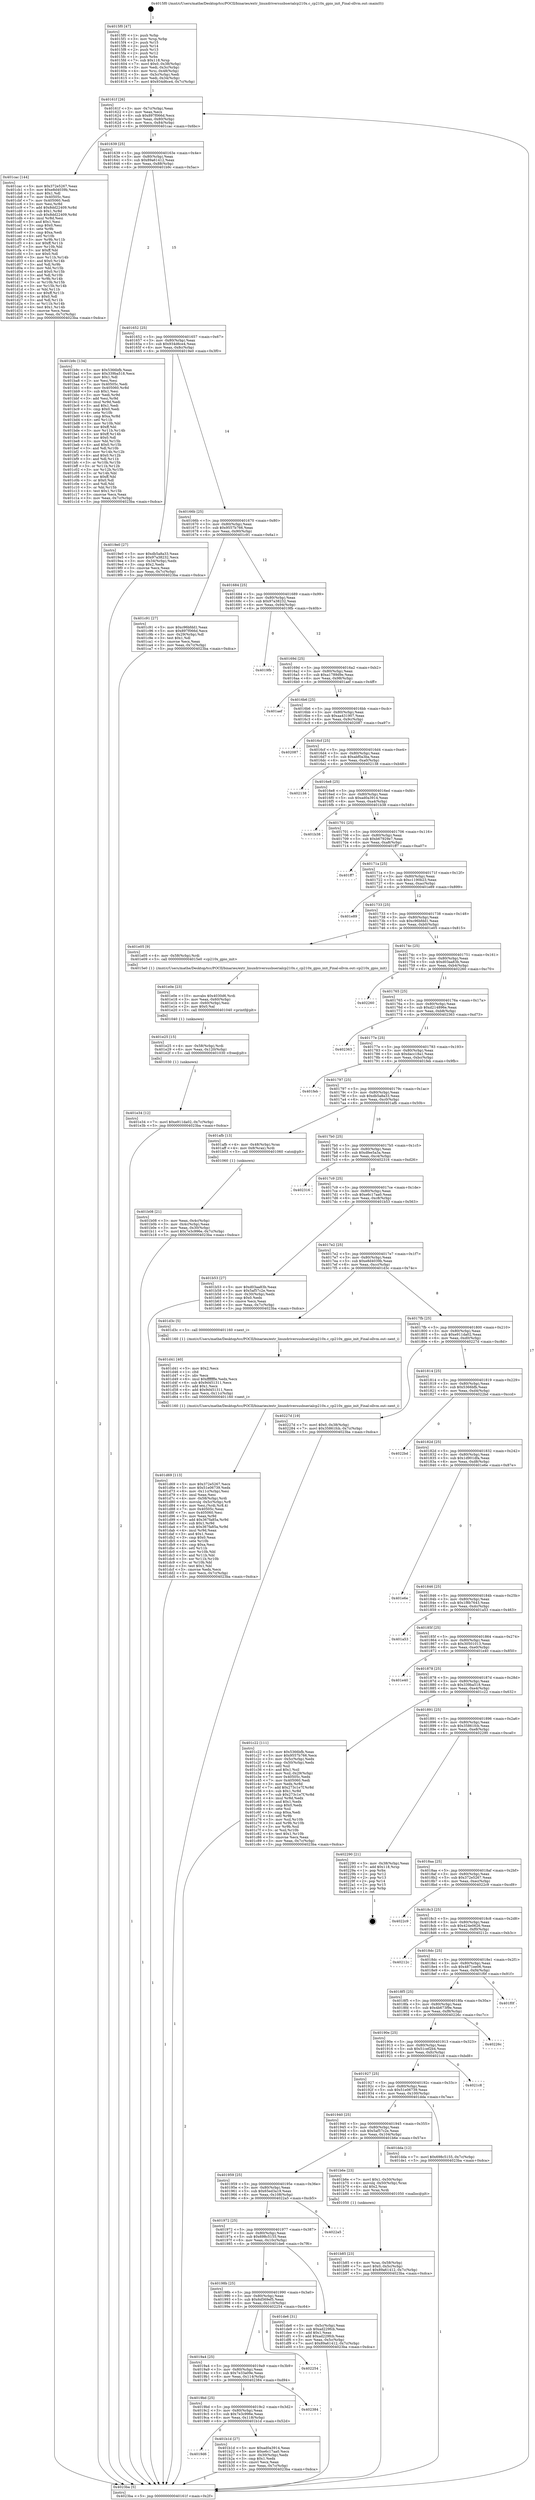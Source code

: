 digraph "0x4015f0" {
  label = "0x4015f0 (/mnt/c/Users/mathe/Desktop/tcc/POCII/binaries/extr_linuxdriversusbserialcp210x.c_cp210x_gpio_init_Final-ollvm.out::main(0))"
  labelloc = "t"
  node[shape=record]

  Entry [label="",width=0.3,height=0.3,shape=circle,fillcolor=black,style=filled]
  "0x40161f" [label="{
     0x40161f [26]\l
     | [instrs]\l
     &nbsp;&nbsp;0x40161f \<+3\>: mov -0x7c(%rbp),%eax\l
     &nbsp;&nbsp;0x401622 \<+2\>: mov %eax,%ecx\l
     &nbsp;&nbsp;0x401624 \<+6\>: sub $0x897f066d,%ecx\l
     &nbsp;&nbsp;0x40162a \<+3\>: mov %eax,-0x80(%rbp)\l
     &nbsp;&nbsp;0x40162d \<+6\>: mov %ecx,-0x84(%rbp)\l
     &nbsp;&nbsp;0x401633 \<+6\>: je 0000000000401cac \<main+0x6bc\>\l
  }"]
  "0x401cac" [label="{
     0x401cac [144]\l
     | [instrs]\l
     &nbsp;&nbsp;0x401cac \<+5\>: mov $0x372e5267,%eax\l
     &nbsp;&nbsp;0x401cb1 \<+5\>: mov $0xe8d4039b,%ecx\l
     &nbsp;&nbsp;0x401cb6 \<+2\>: mov $0x1,%dl\l
     &nbsp;&nbsp;0x401cb8 \<+7\>: mov 0x40505c,%esi\l
     &nbsp;&nbsp;0x401cbf \<+7\>: mov 0x405060,%edi\l
     &nbsp;&nbsp;0x401cc6 \<+3\>: mov %esi,%r8d\l
     &nbsp;&nbsp;0x401cc9 \<+7\>: add $0x8dd22409,%r8d\l
     &nbsp;&nbsp;0x401cd0 \<+4\>: sub $0x1,%r8d\l
     &nbsp;&nbsp;0x401cd4 \<+7\>: sub $0x8dd22409,%r8d\l
     &nbsp;&nbsp;0x401cdb \<+4\>: imul %r8d,%esi\l
     &nbsp;&nbsp;0x401cdf \<+3\>: and $0x1,%esi\l
     &nbsp;&nbsp;0x401ce2 \<+3\>: cmp $0x0,%esi\l
     &nbsp;&nbsp;0x401ce5 \<+4\>: sete %r9b\l
     &nbsp;&nbsp;0x401ce9 \<+3\>: cmp $0xa,%edi\l
     &nbsp;&nbsp;0x401cec \<+4\>: setl %r10b\l
     &nbsp;&nbsp;0x401cf0 \<+3\>: mov %r9b,%r11b\l
     &nbsp;&nbsp;0x401cf3 \<+4\>: xor $0xff,%r11b\l
     &nbsp;&nbsp;0x401cf7 \<+3\>: mov %r10b,%bl\l
     &nbsp;&nbsp;0x401cfa \<+3\>: xor $0xff,%bl\l
     &nbsp;&nbsp;0x401cfd \<+3\>: xor $0x0,%dl\l
     &nbsp;&nbsp;0x401d00 \<+3\>: mov %r11b,%r14b\l
     &nbsp;&nbsp;0x401d03 \<+4\>: and $0x0,%r14b\l
     &nbsp;&nbsp;0x401d07 \<+3\>: and %dl,%r9b\l
     &nbsp;&nbsp;0x401d0a \<+3\>: mov %bl,%r15b\l
     &nbsp;&nbsp;0x401d0d \<+4\>: and $0x0,%r15b\l
     &nbsp;&nbsp;0x401d11 \<+3\>: and %dl,%r10b\l
     &nbsp;&nbsp;0x401d14 \<+3\>: or %r9b,%r14b\l
     &nbsp;&nbsp;0x401d17 \<+3\>: or %r10b,%r15b\l
     &nbsp;&nbsp;0x401d1a \<+3\>: xor %r15b,%r14b\l
     &nbsp;&nbsp;0x401d1d \<+3\>: or %bl,%r11b\l
     &nbsp;&nbsp;0x401d20 \<+4\>: xor $0xff,%r11b\l
     &nbsp;&nbsp;0x401d24 \<+3\>: or $0x0,%dl\l
     &nbsp;&nbsp;0x401d27 \<+3\>: and %dl,%r11b\l
     &nbsp;&nbsp;0x401d2a \<+3\>: or %r11b,%r14b\l
     &nbsp;&nbsp;0x401d2d \<+4\>: test $0x1,%r14b\l
     &nbsp;&nbsp;0x401d31 \<+3\>: cmovne %ecx,%eax\l
     &nbsp;&nbsp;0x401d34 \<+3\>: mov %eax,-0x7c(%rbp)\l
     &nbsp;&nbsp;0x401d37 \<+5\>: jmp 00000000004023ba \<main+0xdca\>\l
  }"]
  "0x401639" [label="{
     0x401639 [25]\l
     | [instrs]\l
     &nbsp;&nbsp;0x401639 \<+5\>: jmp 000000000040163e \<main+0x4e\>\l
     &nbsp;&nbsp;0x40163e \<+3\>: mov -0x80(%rbp),%eax\l
     &nbsp;&nbsp;0x401641 \<+5\>: sub $0x89a61412,%eax\l
     &nbsp;&nbsp;0x401646 \<+6\>: mov %eax,-0x88(%rbp)\l
     &nbsp;&nbsp;0x40164c \<+6\>: je 0000000000401b9c \<main+0x5ac\>\l
  }"]
  Exit [label="",width=0.3,height=0.3,shape=circle,fillcolor=black,style=filled,peripheries=2]
  "0x401b9c" [label="{
     0x401b9c [134]\l
     | [instrs]\l
     &nbsp;&nbsp;0x401b9c \<+5\>: mov $0x5366bfb,%eax\l
     &nbsp;&nbsp;0x401ba1 \<+5\>: mov $0x339ba518,%ecx\l
     &nbsp;&nbsp;0x401ba6 \<+2\>: mov $0x1,%dl\l
     &nbsp;&nbsp;0x401ba8 \<+2\>: xor %esi,%esi\l
     &nbsp;&nbsp;0x401baa \<+7\>: mov 0x40505c,%edi\l
     &nbsp;&nbsp;0x401bb1 \<+8\>: mov 0x405060,%r8d\l
     &nbsp;&nbsp;0x401bb9 \<+3\>: sub $0x1,%esi\l
     &nbsp;&nbsp;0x401bbc \<+3\>: mov %edi,%r9d\l
     &nbsp;&nbsp;0x401bbf \<+3\>: add %esi,%r9d\l
     &nbsp;&nbsp;0x401bc2 \<+4\>: imul %r9d,%edi\l
     &nbsp;&nbsp;0x401bc6 \<+3\>: and $0x1,%edi\l
     &nbsp;&nbsp;0x401bc9 \<+3\>: cmp $0x0,%edi\l
     &nbsp;&nbsp;0x401bcc \<+4\>: sete %r10b\l
     &nbsp;&nbsp;0x401bd0 \<+4\>: cmp $0xa,%r8d\l
     &nbsp;&nbsp;0x401bd4 \<+4\>: setl %r11b\l
     &nbsp;&nbsp;0x401bd8 \<+3\>: mov %r10b,%bl\l
     &nbsp;&nbsp;0x401bdb \<+3\>: xor $0xff,%bl\l
     &nbsp;&nbsp;0x401bde \<+3\>: mov %r11b,%r14b\l
     &nbsp;&nbsp;0x401be1 \<+4\>: xor $0xff,%r14b\l
     &nbsp;&nbsp;0x401be5 \<+3\>: xor $0x0,%dl\l
     &nbsp;&nbsp;0x401be8 \<+3\>: mov %bl,%r15b\l
     &nbsp;&nbsp;0x401beb \<+4\>: and $0x0,%r15b\l
     &nbsp;&nbsp;0x401bef \<+3\>: and %dl,%r10b\l
     &nbsp;&nbsp;0x401bf2 \<+3\>: mov %r14b,%r12b\l
     &nbsp;&nbsp;0x401bf5 \<+4\>: and $0x0,%r12b\l
     &nbsp;&nbsp;0x401bf9 \<+3\>: and %dl,%r11b\l
     &nbsp;&nbsp;0x401bfc \<+3\>: or %r10b,%r15b\l
     &nbsp;&nbsp;0x401bff \<+3\>: or %r11b,%r12b\l
     &nbsp;&nbsp;0x401c02 \<+3\>: xor %r12b,%r15b\l
     &nbsp;&nbsp;0x401c05 \<+3\>: or %r14b,%bl\l
     &nbsp;&nbsp;0x401c08 \<+3\>: xor $0xff,%bl\l
     &nbsp;&nbsp;0x401c0b \<+3\>: or $0x0,%dl\l
     &nbsp;&nbsp;0x401c0e \<+2\>: and %dl,%bl\l
     &nbsp;&nbsp;0x401c10 \<+3\>: or %bl,%r15b\l
     &nbsp;&nbsp;0x401c13 \<+4\>: test $0x1,%r15b\l
     &nbsp;&nbsp;0x401c17 \<+3\>: cmovne %ecx,%eax\l
     &nbsp;&nbsp;0x401c1a \<+3\>: mov %eax,-0x7c(%rbp)\l
     &nbsp;&nbsp;0x401c1d \<+5\>: jmp 00000000004023ba \<main+0xdca\>\l
  }"]
  "0x401652" [label="{
     0x401652 [25]\l
     | [instrs]\l
     &nbsp;&nbsp;0x401652 \<+5\>: jmp 0000000000401657 \<main+0x67\>\l
     &nbsp;&nbsp;0x401657 \<+3\>: mov -0x80(%rbp),%eax\l
     &nbsp;&nbsp;0x40165a \<+5\>: sub $0x934d6ce4,%eax\l
     &nbsp;&nbsp;0x40165f \<+6\>: mov %eax,-0x8c(%rbp)\l
     &nbsp;&nbsp;0x401665 \<+6\>: je 00000000004019e0 \<main+0x3f0\>\l
  }"]
  "0x401e34" [label="{
     0x401e34 [12]\l
     | [instrs]\l
     &nbsp;&nbsp;0x401e34 \<+7\>: movl $0xe911da02,-0x7c(%rbp)\l
     &nbsp;&nbsp;0x401e3b \<+5\>: jmp 00000000004023ba \<main+0xdca\>\l
  }"]
  "0x4019e0" [label="{
     0x4019e0 [27]\l
     | [instrs]\l
     &nbsp;&nbsp;0x4019e0 \<+5\>: mov $0xdb5a8a33,%eax\l
     &nbsp;&nbsp;0x4019e5 \<+5\>: mov $0x97a38232,%ecx\l
     &nbsp;&nbsp;0x4019ea \<+3\>: mov -0x34(%rbp),%edx\l
     &nbsp;&nbsp;0x4019ed \<+3\>: cmp $0x2,%edx\l
     &nbsp;&nbsp;0x4019f0 \<+3\>: cmovne %ecx,%eax\l
     &nbsp;&nbsp;0x4019f3 \<+3\>: mov %eax,-0x7c(%rbp)\l
     &nbsp;&nbsp;0x4019f6 \<+5\>: jmp 00000000004023ba \<main+0xdca\>\l
  }"]
  "0x40166b" [label="{
     0x40166b [25]\l
     | [instrs]\l
     &nbsp;&nbsp;0x40166b \<+5\>: jmp 0000000000401670 \<main+0x80\>\l
     &nbsp;&nbsp;0x401670 \<+3\>: mov -0x80(%rbp),%eax\l
     &nbsp;&nbsp;0x401673 \<+5\>: sub $0x9557b766,%eax\l
     &nbsp;&nbsp;0x401678 \<+6\>: mov %eax,-0x90(%rbp)\l
     &nbsp;&nbsp;0x40167e \<+6\>: je 0000000000401c91 \<main+0x6a1\>\l
  }"]
  "0x4023ba" [label="{
     0x4023ba [5]\l
     | [instrs]\l
     &nbsp;&nbsp;0x4023ba \<+5\>: jmp 000000000040161f \<main+0x2f\>\l
  }"]
  "0x4015f0" [label="{
     0x4015f0 [47]\l
     | [instrs]\l
     &nbsp;&nbsp;0x4015f0 \<+1\>: push %rbp\l
     &nbsp;&nbsp;0x4015f1 \<+3\>: mov %rsp,%rbp\l
     &nbsp;&nbsp;0x4015f4 \<+2\>: push %r15\l
     &nbsp;&nbsp;0x4015f6 \<+2\>: push %r14\l
     &nbsp;&nbsp;0x4015f8 \<+2\>: push %r13\l
     &nbsp;&nbsp;0x4015fa \<+2\>: push %r12\l
     &nbsp;&nbsp;0x4015fc \<+1\>: push %rbx\l
     &nbsp;&nbsp;0x4015fd \<+7\>: sub $0x118,%rsp\l
     &nbsp;&nbsp;0x401604 \<+7\>: movl $0x0,-0x38(%rbp)\l
     &nbsp;&nbsp;0x40160b \<+3\>: mov %edi,-0x3c(%rbp)\l
     &nbsp;&nbsp;0x40160e \<+4\>: mov %rsi,-0x48(%rbp)\l
     &nbsp;&nbsp;0x401612 \<+3\>: mov -0x3c(%rbp),%edi\l
     &nbsp;&nbsp;0x401615 \<+3\>: mov %edi,-0x34(%rbp)\l
     &nbsp;&nbsp;0x401618 \<+7\>: movl $0x934d6ce4,-0x7c(%rbp)\l
  }"]
  "0x401e25" [label="{
     0x401e25 [15]\l
     | [instrs]\l
     &nbsp;&nbsp;0x401e25 \<+4\>: mov -0x58(%rbp),%rdi\l
     &nbsp;&nbsp;0x401e29 \<+6\>: mov %eax,-0x120(%rbp)\l
     &nbsp;&nbsp;0x401e2f \<+5\>: call 0000000000401030 \<free@plt\>\l
     | [calls]\l
     &nbsp;&nbsp;0x401030 \{1\} (unknown)\l
  }"]
  "0x401c91" [label="{
     0x401c91 [27]\l
     | [instrs]\l
     &nbsp;&nbsp;0x401c91 \<+5\>: mov $0xc96bfdd1,%eax\l
     &nbsp;&nbsp;0x401c96 \<+5\>: mov $0x897f066d,%ecx\l
     &nbsp;&nbsp;0x401c9b \<+3\>: mov -0x29(%rbp),%dl\l
     &nbsp;&nbsp;0x401c9e \<+3\>: test $0x1,%dl\l
     &nbsp;&nbsp;0x401ca1 \<+3\>: cmovne %ecx,%eax\l
     &nbsp;&nbsp;0x401ca4 \<+3\>: mov %eax,-0x7c(%rbp)\l
     &nbsp;&nbsp;0x401ca7 \<+5\>: jmp 00000000004023ba \<main+0xdca\>\l
  }"]
  "0x401684" [label="{
     0x401684 [25]\l
     | [instrs]\l
     &nbsp;&nbsp;0x401684 \<+5\>: jmp 0000000000401689 \<main+0x99\>\l
     &nbsp;&nbsp;0x401689 \<+3\>: mov -0x80(%rbp),%eax\l
     &nbsp;&nbsp;0x40168c \<+5\>: sub $0x97a38232,%eax\l
     &nbsp;&nbsp;0x401691 \<+6\>: mov %eax,-0x94(%rbp)\l
     &nbsp;&nbsp;0x401697 \<+6\>: je 00000000004019fb \<main+0x40b\>\l
  }"]
  "0x401e0e" [label="{
     0x401e0e [23]\l
     | [instrs]\l
     &nbsp;&nbsp;0x401e0e \<+10\>: movabs $0x4030d6,%rdi\l
     &nbsp;&nbsp;0x401e18 \<+3\>: mov %eax,-0x60(%rbp)\l
     &nbsp;&nbsp;0x401e1b \<+3\>: mov -0x60(%rbp),%esi\l
     &nbsp;&nbsp;0x401e1e \<+2\>: mov $0x0,%al\l
     &nbsp;&nbsp;0x401e20 \<+5\>: call 0000000000401040 \<printf@plt\>\l
     | [calls]\l
     &nbsp;&nbsp;0x401040 \{1\} (unknown)\l
  }"]
  "0x4019fb" [label="{
     0x4019fb\l
  }", style=dashed]
  "0x40169d" [label="{
     0x40169d [25]\l
     | [instrs]\l
     &nbsp;&nbsp;0x40169d \<+5\>: jmp 00000000004016a2 \<main+0xb2\>\l
     &nbsp;&nbsp;0x4016a2 \<+3\>: mov -0x80(%rbp),%eax\l
     &nbsp;&nbsp;0x4016a5 \<+5\>: sub $0xa1789d9e,%eax\l
     &nbsp;&nbsp;0x4016aa \<+6\>: mov %eax,-0x98(%rbp)\l
     &nbsp;&nbsp;0x4016b0 \<+6\>: je 0000000000401aef \<main+0x4ff\>\l
  }"]
  "0x401d69" [label="{
     0x401d69 [113]\l
     | [instrs]\l
     &nbsp;&nbsp;0x401d69 \<+5\>: mov $0x372e5267,%ecx\l
     &nbsp;&nbsp;0x401d6e \<+5\>: mov $0x51e06739,%edx\l
     &nbsp;&nbsp;0x401d73 \<+6\>: mov -0x11c(%rbp),%esi\l
     &nbsp;&nbsp;0x401d79 \<+3\>: imul %eax,%esi\l
     &nbsp;&nbsp;0x401d7c \<+4\>: mov -0x58(%rbp),%rdi\l
     &nbsp;&nbsp;0x401d80 \<+4\>: movslq -0x5c(%rbp),%r8\l
     &nbsp;&nbsp;0x401d84 \<+4\>: mov %esi,(%rdi,%r8,4)\l
     &nbsp;&nbsp;0x401d88 \<+7\>: mov 0x40505c,%eax\l
     &nbsp;&nbsp;0x401d8f \<+7\>: mov 0x405060,%esi\l
     &nbsp;&nbsp;0x401d96 \<+3\>: mov %eax,%r9d\l
     &nbsp;&nbsp;0x401d99 \<+7\>: add $0x367fa85a,%r9d\l
     &nbsp;&nbsp;0x401da0 \<+4\>: sub $0x1,%r9d\l
     &nbsp;&nbsp;0x401da4 \<+7\>: sub $0x367fa85a,%r9d\l
     &nbsp;&nbsp;0x401dab \<+4\>: imul %r9d,%eax\l
     &nbsp;&nbsp;0x401daf \<+3\>: and $0x1,%eax\l
     &nbsp;&nbsp;0x401db2 \<+3\>: cmp $0x0,%eax\l
     &nbsp;&nbsp;0x401db5 \<+4\>: sete %r10b\l
     &nbsp;&nbsp;0x401db9 \<+3\>: cmp $0xa,%esi\l
     &nbsp;&nbsp;0x401dbc \<+4\>: setl %r11b\l
     &nbsp;&nbsp;0x401dc0 \<+3\>: mov %r10b,%bl\l
     &nbsp;&nbsp;0x401dc3 \<+3\>: and %r11b,%bl\l
     &nbsp;&nbsp;0x401dc6 \<+3\>: xor %r11b,%r10b\l
     &nbsp;&nbsp;0x401dc9 \<+3\>: or %r10b,%bl\l
     &nbsp;&nbsp;0x401dcc \<+3\>: test $0x1,%bl\l
     &nbsp;&nbsp;0x401dcf \<+3\>: cmovne %edx,%ecx\l
     &nbsp;&nbsp;0x401dd2 \<+3\>: mov %ecx,-0x7c(%rbp)\l
     &nbsp;&nbsp;0x401dd5 \<+5\>: jmp 00000000004023ba \<main+0xdca\>\l
  }"]
  "0x401aef" [label="{
     0x401aef\l
  }", style=dashed]
  "0x4016b6" [label="{
     0x4016b6 [25]\l
     | [instrs]\l
     &nbsp;&nbsp;0x4016b6 \<+5\>: jmp 00000000004016bb \<main+0xcb\>\l
     &nbsp;&nbsp;0x4016bb \<+3\>: mov -0x80(%rbp),%eax\l
     &nbsp;&nbsp;0x4016be \<+5\>: sub $0xaa431907,%eax\l
     &nbsp;&nbsp;0x4016c3 \<+6\>: mov %eax,-0x9c(%rbp)\l
     &nbsp;&nbsp;0x4016c9 \<+6\>: je 0000000000402087 \<main+0xa97\>\l
  }"]
  "0x401d41" [label="{
     0x401d41 [40]\l
     | [instrs]\l
     &nbsp;&nbsp;0x401d41 \<+5\>: mov $0x2,%ecx\l
     &nbsp;&nbsp;0x401d46 \<+1\>: cltd\l
     &nbsp;&nbsp;0x401d47 \<+2\>: idiv %ecx\l
     &nbsp;&nbsp;0x401d49 \<+6\>: imul $0xfffffffe,%edx,%ecx\l
     &nbsp;&nbsp;0x401d4f \<+6\>: sub $0x9d451311,%ecx\l
     &nbsp;&nbsp;0x401d55 \<+3\>: add $0x1,%ecx\l
     &nbsp;&nbsp;0x401d58 \<+6\>: add $0x9d451311,%ecx\l
     &nbsp;&nbsp;0x401d5e \<+6\>: mov %ecx,-0x11c(%rbp)\l
     &nbsp;&nbsp;0x401d64 \<+5\>: call 0000000000401160 \<next_i\>\l
     | [calls]\l
     &nbsp;&nbsp;0x401160 \{1\} (/mnt/c/Users/mathe/Desktop/tcc/POCII/binaries/extr_linuxdriversusbserialcp210x.c_cp210x_gpio_init_Final-ollvm.out::next_i)\l
  }"]
  "0x402087" [label="{
     0x402087\l
  }", style=dashed]
  "0x4016cf" [label="{
     0x4016cf [25]\l
     | [instrs]\l
     &nbsp;&nbsp;0x4016cf \<+5\>: jmp 00000000004016d4 \<main+0xe4\>\l
     &nbsp;&nbsp;0x4016d4 \<+3\>: mov -0x80(%rbp),%eax\l
     &nbsp;&nbsp;0x4016d7 \<+5\>: sub $0xabf0a3ba,%eax\l
     &nbsp;&nbsp;0x4016dc \<+6\>: mov %eax,-0xa0(%rbp)\l
     &nbsp;&nbsp;0x4016e2 \<+6\>: je 0000000000402138 \<main+0xb48\>\l
  }"]
  "0x401b85" [label="{
     0x401b85 [23]\l
     | [instrs]\l
     &nbsp;&nbsp;0x401b85 \<+4\>: mov %rax,-0x58(%rbp)\l
     &nbsp;&nbsp;0x401b89 \<+7\>: movl $0x0,-0x5c(%rbp)\l
     &nbsp;&nbsp;0x401b90 \<+7\>: movl $0x89a61412,-0x7c(%rbp)\l
     &nbsp;&nbsp;0x401b97 \<+5\>: jmp 00000000004023ba \<main+0xdca\>\l
  }"]
  "0x402138" [label="{
     0x402138\l
  }", style=dashed]
  "0x4016e8" [label="{
     0x4016e8 [25]\l
     | [instrs]\l
     &nbsp;&nbsp;0x4016e8 \<+5\>: jmp 00000000004016ed \<main+0xfd\>\l
     &nbsp;&nbsp;0x4016ed \<+3\>: mov -0x80(%rbp),%eax\l
     &nbsp;&nbsp;0x4016f0 \<+5\>: sub $0xad0a3914,%eax\l
     &nbsp;&nbsp;0x4016f5 \<+6\>: mov %eax,-0xa4(%rbp)\l
     &nbsp;&nbsp;0x4016fb \<+6\>: je 0000000000401b38 \<main+0x548\>\l
  }"]
  "0x4019d6" [label="{
     0x4019d6\l
  }", style=dashed]
  "0x401b38" [label="{
     0x401b38\l
  }", style=dashed]
  "0x401701" [label="{
     0x401701 [25]\l
     | [instrs]\l
     &nbsp;&nbsp;0x401701 \<+5\>: jmp 0000000000401706 \<main+0x116\>\l
     &nbsp;&nbsp;0x401706 \<+3\>: mov -0x80(%rbp),%eax\l
     &nbsp;&nbsp;0x401709 \<+5\>: sub $0xb67929e7,%eax\l
     &nbsp;&nbsp;0x40170e \<+6\>: mov %eax,-0xa8(%rbp)\l
     &nbsp;&nbsp;0x401714 \<+6\>: je 0000000000401ff7 \<main+0xa07\>\l
  }"]
  "0x401b1d" [label="{
     0x401b1d [27]\l
     | [instrs]\l
     &nbsp;&nbsp;0x401b1d \<+5\>: mov $0xad0a3914,%eax\l
     &nbsp;&nbsp;0x401b22 \<+5\>: mov $0xe6c17aa0,%ecx\l
     &nbsp;&nbsp;0x401b27 \<+3\>: mov -0x30(%rbp),%edx\l
     &nbsp;&nbsp;0x401b2a \<+3\>: cmp $0x1,%edx\l
     &nbsp;&nbsp;0x401b2d \<+3\>: cmovl %ecx,%eax\l
     &nbsp;&nbsp;0x401b30 \<+3\>: mov %eax,-0x7c(%rbp)\l
     &nbsp;&nbsp;0x401b33 \<+5\>: jmp 00000000004023ba \<main+0xdca\>\l
  }"]
  "0x401ff7" [label="{
     0x401ff7\l
  }", style=dashed]
  "0x40171a" [label="{
     0x40171a [25]\l
     | [instrs]\l
     &nbsp;&nbsp;0x40171a \<+5\>: jmp 000000000040171f \<main+0x12f\>\l
     &nbsp;&nbsp;0x40171f \<+3\>: mov -0x80(%rbp),%eax\l
     &nbsp;&nbsp;0x401722 \<+5\>: sub $0xc1190b23,%eax\l
     &nbsp;&nbsp;0x401727 \<+6\>: mov %eax,-0xac(%rbp)\l
     &nbsp;&nbsp;0x40172d \<+6\>: je 0000000000401e89 \<main+0x899\>\l
  }"]
  "0x4019bd" [label="{
     0x4019bd [25]\l
     | [instrs]\l
     &nbsp;&nbsp;0x4019bd \<+5\>: jmp 00000000004019c2 \<main+0x3d2\>\l
     &nbsp;&nbsp;0x4019c2 \<+3\>: mov -0x80(%rbp),%eax\l
     &nbsp;&nbsp;0x4019c5 \<+5\>: sub $0x7e3c996e,%eax\l
     &nbsp;&nbsp;0x4019ca \<+6\>: mov %eax,-0x118(%rbp)\l
     &nbsp;&nbsp;0x4019d0 \<+6\>: je 0000000000401b1d \<main+0x52d\>\l
  }"]
  "0x401e89" [label="{
     0x401e89\l
  }", style=dashed]
  "0x401733" [label="{
     0x401733 [25]\l
     | [instrs]\l
     &nbsp;&nbsp;0x401733 \<+5\>: jmp 0000000000401738 \<main+0x148\>\l
     &nbsp;&nbsp;0x401738 \<+3\>: mov -0x80(%rbp),%eax\l
     &nbsp;&nbsp;0x40173b \<+5\>: sub $0xc96bfdd1,%eax\l
     &nbsp;&nbsp;0x401740 \<+6\>: mov %eax,-0xb0(%rbp)\l
     &nbsp;&nbsp;0x401746 \<+6\>: je 0000000000401e05 \<main+0x815\>\l
  }"]
  "0x402384" [label="{
     0x402384\l
  }", style=dashed]
  "0x401e05" [label="{
     0x401e05 [9]\l
     | [instrs]\l
     &nbsp;&nbsp;0x401e05 \<+4\>: mov -0x58(%rbp),%rdi\l
     &nbsp;&nbsp;0x401e09 \<+5\>: call 00000000004015e0 \<cp210x_gpio_init\>\l
     | [calls]\l
     &nbsp;&nbsp;0x4015e0 \{1\} (/mnt/c/Users/mathe/Desktop/tcc/POCII/binaries/extr_linuxdriversusbserialcp210x.c_cp210x_gpio_init_Final-ollvm.out::cp210x_gpio_init)\l
  }"]
  "0x40174c" [label="{
     0x40174c [25]\l
     | [instrs]\l
     &nbsp;&nbsp;0x40174c \<+5\>: jmp 0000000000401751 \<main+0x161\>\l
     &nbsp;&nbsp;0x401751 \<+3\>: mov -0x80(%rbp),%eax\l
     &nbsp;&nbsp;0x401754 \<+5\>: sub $0xd03aa83b,%eax\l
     &nbsp;&nbsp;0x401759 \<+6\>: mov %eax,-0xb4(%rbp)\l
     &nbsp;&nbsp;0x40175f \<+6\>: je 0000000000402260 \<main+0xc70\>\l
  }"]
  "0x4019a4" [label="{
     0x4019a4 [25]\l
     | [instrs]\l
     &nbsp;&nbsp;0x4019a4 \<+5\>: jmp 00000000004019a9 \<main+0x3b9\>\l
     &nbsp;&nbsp;0x4019a9 \<+3\>: mov -0x80(%rbp),%eax\l
     &nbsp;&nbsp;0x4019ac \<+5\>: sub $0x7e33a09e,%eax\l
     &nbsp;&nbsp;0x4019b1 \<+6\>: mov %eax,-0x114(%rbp)\l
     &nbsp;&nbsp;0x4019b7 \<+6\>: je 0000000000402384 \<main+0xd94\>\l
  }"]
  "0x402260" [label="{
     0x402260\l
  }", style=dashed]
  "0x401765" [label="{
     0x401765 [25]\l
     | [instrs]\l
     &nbsp;&nbsp;0x401765 \<+5\>: jmp 000000000040176a \<main+0x17a\>\l
     &nbsp;&nbsp;0x40176a \<+3\>: mov -0x80(%rbp),%eax\l
     &nbsp;&nbsp;0x40176d \<+5\>: sub $0xd214896e,%eax\l
     &nbsp;&nbsp;0x401772 \<+6\>: mov %eax,-0xb8(%rbp)\l
     &nbsp;&nbsp;0x401778 \<+6\>: je 0000000000402363 \<main+0xd73\>\l
  }"]
  "0x402254" [label="{
     0x402254\l
  }", style=dashed]
  "0x402363" [label="{
     0x402363\l
  }", style=dashed]
  "0x40177e" [label="{
     0x40177e [25]\l
     | [instrs]\l
     &nbsp;&nbsp;0x40177e \<+5\>: jmp 0000000000401783 \<main+0x193\>\l
     &nbsp;&nbsp;0x401783 \<+3\>: mov -0x80(%rbp),%eax\l
     &nbsp;&nbsp;0x401786 \<+5\>: sub $0xdacc18a1,%eax\l
     &nbsp;&nbsp;0x40178b \<+6\>: mov %eax,-0xbc(%rbp)\l
     &nbsp;&nbsp;0x401791 \<+6\>: je 0000000000401feb \<main+0x9fb\>\l
  }"]
  "0x40198b" [label="{
     0x40198b [25]\l
     | [instrs]\l
     &nbsp;&nbsp;0x40198b \<+5\>: jmp 0000000000401990 \<main+0x3a0\>\l
     &nbsp;&nbsp;0x401990 \<+3\>: mov -0x80(%rbp),%eax\l
     &nbsp;&nbsp;0x401993 \<+5\>: sub $0x6d569ef5,%eax\l
     &nbsp;&nbsp;0x401998 \<+6\>: mov %eax,-0x110(%rbp)\l
     &nbsp;&nbsp;0x40199e \<+6\>: je 0000000000402254 \<main+0xc64\>\l
  }"]
  "0x401feb" [label="{
     0x401feb\l
  }", style=dashed]
  "0x401797" [label="{
     0x401797 [25]\l
     | [instrs]\l
     &nbsp;&nbsp;0x401797 \<+5\>: jmp 000000000040179c \<main+0x1ac\>\l
     &nbsp;&nbsp;0x40179c \<+3\>: mov -0x80(%rbp),%eax\l
     &nbsp;&nbsp;0x40179f \<+5\>: sub $0xdb5a8a33,%eax\l
     &nbsp;&nbsp;0x4017a4 \<+6\>: mov %eax,-0xc0(%rbp)\l
     &nbsp;&nbsp;0x4017aa \<+6\>: je 0000000000401afb \<main+0x50b\>\l
  }"]
  "0x401de6" [label="{
     0x401de6 [31]\l
     | [instrs]\l
     &nbsp;&nbsp;0x401de6 \<+3\>: mov -0x5c(%rbp),%eax\l
     &nbsp;&nbsp;0x401de9 \<+5\>: sub $0xad229fcb,%eax\l
     &nbsp;&nbsp;0x401dee \<+3\>: add $0x1,%eax\l
     &nbsp;&nbsp;0x401df1 \<+5\>: add $0xad229fcb,%eax\l
     &nbsp;&nbsp;0x401df6 \<+3\>: mov %eax,-0x5c(%rbp)\l
     &nbsp;&nbsp;0x401df9 \<+7\>: movl $0x89a61412,-0x7c(%rbp)\l
     &nbsp;&nbsp;0x401e00 \<+5\>: jmp 00000000004023ba \<main+0xdca\>\l
  }"]
  "0x401afb" [label="{
     0x401afb [13]\l
     | [instrs]\l
     &nbsp;&nbsp;0x401afb \<+4\>: mov -0x48(%rbp),%rax\l
     &nbsp;&nbsp;0x401aff \<+4\>: mov 0x8(%rax),%rdi\l
     &nbsp;&nbsp;0x401b03 \<+5\>: call 0000000000401060 \<atoi@plt\>\l
     | [calls]\l
     &nbsp;&nbsp;0x401060 \{1\} (unknown)\l
  }"]
  "0x4017b0" [label="{
     0x4017b0 [25]\l
     | [instrs]\l
     &nbsp;&nbsp;0x4017b0 \<+5\>: jmp 00000000004017b5 \<main+0x1c5\>\l
     &nbsp;&nbsp;0x4017b5 \<+3\>: mov -0x80(%rbp),%eax\l
     &nbsp;&nbsp;0x4017b8 \<+5\>: sub $0xdfee5a3a,%eax\l
     &nbsp;&nbsp;0x4017bd \<+6\>: mov %eax,-0xc4(%rbp)\l
     &nbsp;&nbsp;0x4017c3 \<+6\>: je 0000000000402316 \<main+0xd26\>\l
  }"]
  "0x401b08" [label="{
     0x401b08 [21]\l
     | [instrs]\l
     &nbsp;&nbsp;0x401b08 \<+3\>: mov %eax,-0x4c(%rbp)\l
     &nbsp;&nbsp;0x401b0b \<+3\>: mov -0x4c(%rbp),%eax\l
     &nbsp;&nbsp;0x401b0e \<+3\>: mov %eax,-0x30(%rbp)\l
     &nbsp;&nbsp;0x401b11 \<+7\>: movl $0x7e3c996e,-0x7c(%rbp)\l
     &nbsp;&nbsp;0x401b18 \<+5\>: jmp 00000000004023ba \<main+0xdca\>\l
  }"]
  "0x401972" [label="{
     0x401972 [25]\l
     | [instrs]\l
     &nbsp;&nbsp;0x401972 \<+5\>: jmp 0000000000401977 \<main+0x387\>\l
     &nbsp;&nbsp;0x401977 \<+3\>: mov -0x80(%rbp),%eax\l
     &nbsp;&nbsp;0x40197a \<+5\>: sub $0x698c5155,%eax\l
     &nbsp;&nbsp;0x40197f \<+6\>: mov %eax,-0x10c(%rbp)\l
     &nbsp;&nbsp;0x401985 \<+6\>: je 0000000000401de6 \<main+0x7f6\>\l
  }"]
  "0x402316" [label="{
     0x402316\l
  }", style=dashed]
  "0x4017c9" [label="{
     0x4017c9 [25]\l
     | [instrs]\l
     &nbsp;&nbsp;0x4017c9 \<+5\>: jmp 00000000004017ce \<main+0x1de\>\l
     &nbsp;&nbsp;0x4017ce \<+3\>: mov -0x80(%rbp),%eax\l
     &nbsp;&nbsp;0x4017d1 \<+5\>: sub $0xe6c17aa0,%eax\l
     &nbsp;&nbsp;0x4017d6 \<+6\>: mov %eax,-0xc8(%rbp)\l
     &nbsp;&nbsp;0x4017dc \<+6\>: je 0000000000401b53 \<main+0x563\>\l
  }"]
  "0x4022a5" [label="{
     0x4022a5\l
  }", style=dashed]
  "0x401b53" [label="{
     0x401b53 [27]\l
     | [instrs]\l
     &nbsp;&nbsp;0x401b53 \<+5\>: mov $0xd03aa83b,%eax\l
     &nbsp;&nbsp;0x401b58 \<+5\>: mov $0x5af57c2e,%ecx\l
     &nbsp;&nbsp;0x401b5d \<+3\>: mov -0x30(%rbp),%edx\l
     &nbsp;&nbsp;0x401b60 \<+3\>: cmp $0x0,%edx\l
     &nbsp;&nbsp;0x401b63 \<+3\>: cmove %ecx,%eax\l
     &nbsp;&nbsp;0x401b66 \<+3\>: mov %eax,-0x7c(%rbp)\l
     &nbsp;&nbsp;0x401b69 \<+5\>: jmp 00000000004023ba \<main+0xdca\>\l
  }"]
  "0x4017e2" [label="{
     0x4017e2 [25]\l
     | [instrs]\l
     &nbsp;&nbsp;0x4017e2 \<+5\>: jmp 00000000004017e7 \<main+0x1f7\>\l
     &nbsp;&nbsp;0x4017e7 \<+3\>: mov -0x80(%rbp),%eax\l
     &nbsp;&nbsp;0x4017ea \<+5\>: sub $0xe8d4039b,%eax\l
     &nbsp;&nbsp;0x4017ef \<+6\>: mov %eax,-0xcc(%rbp)\l
     &nbsp;&nbsp;0x4017f5 \<+6\>: je 0000000000401d3c \<main+0x74c\>\l
  }"]
  "0x401959" [label="{
     0x401959 [25]\l
     | [instrs]\l
     &nbsp;&nbsp;0x401959 \<+5\>: jmp 000000000040195e \<main+0x36e\>\l
     &nbsp;&nbsp;0x40195e \<+3\>: mov -0x80(%rbp),%eax\l
     &nbsp;&nbsp;0x401961 \<+5\>: sub $0x65ed3a19,%eax\l
     &nbsp;&nbsp;0x401966 \<+6\>: mov %eax,-0x108(%rbp)\l
     &nbsp;&nbsp;0x40196c \<+6\>: je 00000000004022a5 \<main+0xcb5\>\l
  }"]
  "0x401d3c" [label="{
     0x401d3c [5]\l
     | [instrs]\l
     &nbsp;&nbsp;0x401d3c \<+5\>: call 0000000000401160 \<next_i\>\l
     | [calls]\l
     &nbsp;&nbsp;0x401160 \{1\} (/mnt/c/Users/mathe/Desktop/tcc/POCII/binaries/extr_linuxdriversusbserialcp210x.c_cp210x_gpio_init_Final-ollvm.out::next_i)\l
  }"]
  "0x4017fb" [label="{
     0x4017fb [25]\l
     | [instrs]\l
     &nbsp;&nbsp;0x4017fb \<+5\>: jmp 0000000000401800 \<main+0x210\>\l
     &nbsp;&nbsp;0x401800 \<+3\>: mov -0x80(%rbp),%eax\l
     &nbsp;&nbsp;0x401803 \<+5\>: sub $0xe911da02,%eax\l
     &nbsp;&nbsp;0x401808 \<+6\>: mov %eax,-0xd0(%rbp)\l
     &nbsp;&nbsp;0x40180e \<+6\>: je 000000000040227d \<main+0xc8d\>\l
  }"]
  "0x401b6e" [label="{
     0x401b6e [23]\l
     | [instrs]\l
     &nbsp;&nbsp;0x401b6e \<+7\>: movl $0x1,-0x50(%rbp)\l
     &nbsp;&nbsp;0x401b75 \<+4\>: movslq -0x50(%rbp),%rax\l
     &nbsp;&nbsp;0x401b79 \<+4\>: shl $0x2,%rax\l
     &nbsp;&nbsp;0x401b7d \<+3\>: mov %rax,%rdi\l
     &nbsp;&nbsp;0x401b80 \<+5\>: call 0000000000401050 \<malloc@plt\>\l
     | [calls]\l
     &nbsp;&nbsp;0x401050 \{1\} (unknown)\l
  }"]
  "0x40227d" [label="{
     0x40227d [19]\l
     | [instrs]\l
     &nbsp;&nbsp;0x40227d \<+7\>: movl $0x0,-0x38(%rbp)\l
     &nbsp;&nbsp;0x402284 \<+7\>: movl $0x35861fcb,-0x7c(%rbp)\l
     &nbsp;&nbsp;0x40228b \<+5\>: jmp 00000000004023ba \<main+0xdca\>\l
  }"]
  "0x401814" [label="{
     0x401814 [25]\l
     | [instrs]\l
     &nbsp;&nbsp;0x401814 \<+5\>: jmp 0000000000401819 \<main+0x229\>\l
     &nbsp;&nbsp;0x401819 \<+3\>: mov -0x80(%rbp),%eax\l
     &nbsp;&nbsp;0x40181c \<+5\>: sub $0x5366bfb,%eax\l
     &nbsp;&nbsp;0x401821 \<+6\>: mov %eax,-0xd4(%rbp)\l
     &nbsp;&nbsp;0x401827 \<+6\>: je 00000000004022bd \<main+0xccd\>\l
  }"]
  "0x401940" [label="{
     0x401940 [25]\l
     | [instrs]\l
     &nbsp;&nbsp;0x401940 \<+5\>: jmp 0000000000401945 \<main+0x355\>\l
     &nbsp;&nbsp;0x401945 \<+3\>: mov -0x80(%rbp),%eax\l
     &nbsp;&nbsp;0x401948 \<+5\>: sub $0x5af57c2e,%eax\l
     &nbsp;&nbsp;0x40194d \<+6\>: mov %eax,-0x104(%rbp)\l
     &nbsp;&nbsp;0x401953 \<+6\>: je 0000000000401b6e \<main+0x57e\>\l
  }"]
  "0x4022bd" [label="{
     0x4022bd\l
  }", style=dashed]
  "0x40182d" [label="{
     0x40182d [25]\l
     | [instrs]\l
     &nbsp;&nbsp;0x40182d \<+5\>: jmp 0000000000401832 \<main+0x242\>\l
     &nbsp;&nbsp;0x401832 \<+3\>: mov -0x80(%rbp),%eax\l
     &nbsp;&nbsp;0x401835 \<+5\>: sub $0x1d901dfa,%eax\l
     &nbsp;&nbsp;0x40183a \<+6\>: mov %eax,-0xd8(%rbp)\l
     &nbsp;&nbsp;0x401840 \<+6\>: je 0000000000401e6e \<main+0x87e\>\l
  }"]
  "0x401dda" [label="{
     0x401dda [12]\l
     | [instrs]\l
     &nbsp;&nbsp;0x401dda \<+7\>: movl $0x698c5155,-0x7c(%rbp)\l
     &nbsp;&nbsp;0x401de1 \<+5\>: jmp 00000000004023ba \<main+0xdca\>\l
  }"]
  "0x401e6e" [label="{
     0x401e6e\l
  }", style=dashed]
  "0x401846" [label="{
     0x401846 [25]\l
     | [instrs]\l
     &nbsp;&nbsp;0x401846 \<+5\>: jmp 000000000040184b \<main+0x25b\>\l
     &nbsp;&nbsp;0x40184b \<+3\>: mov -0x80(%rbp),%eax\l
     &nbsp;&nbsp;0x40184e \<+5\>: sub $0x1f8b7643,%eax\l
     &nbsp;&nbsp;0x401853 \<+6\>: mov %eax,-0xdc(%rbp)\l
     &nbsp;&nbsp;0x401859 \<+6\>: je 0000000000401a53 \<main+0x463\>\l
  }"]
  "0x401927" [label="{
     0x401927 [25]\l
     | [instrs]\l
     &nbsp;&nbsp;0x401927 \<+5\>: jmp 000000000040192c \<main+0x33c\>\l
     &nbsp;&nbsp;0x40192c \<+3\>: mov -0x80(%rbp),%eax\l
     &nbsp;&nbsp;0x40192f \<+5\>: sub $0x51e06739,%eax\l
     &nbsp;&nbsp;0x401934 \<+6\>: mov %eax,-0x100(%rbp)\l
     &nbsp;&nbsp;0x40193a \<+6\>: je 0000000000401dda \<main+0x7ea\>\l
  }"]
  "0x401a53" [label="{
     0x401a53\l
  }", style=dashed]
  "0x40185f" [label="{
     0x40185f [25]\l
     | [instrs]\l
     &nbsp;&nbsp;0x40185f \<+5\>: jmp 0000000000401864 \<main+0x274\>\l
     &nbsp;&nbsp;0x401864 \<+3\>: mov -0x80(%rbp),%eax\l
     &nbsp;&nbsp;0x401867 \<+5\>: sub $0x30501013,%eax\l
     &nbsp;&nbsp;0x40186c \<+6\>: mov %eax,-0xe0(%rbp)\l
     &nbsp;&nbsp;0x401872 \<+6\>: je 0000000000401e40 \<main+0x850\>\l
  }"]
  "0x4021c8" [label="{
     0x4021c8\l
  }", style=dashed]
  "0x401e40" [label="{
     0x401e40\l
  }", style=dashed]
  "0x401878" [label="{
     0x401878 [25]\l
     | [instrs]\l
     &nbsp;&nbsp;0x401878 \<+5\>: jmp 000000000040187d \<main+0x28d\>\l
     &nbsp;&nbsp;0x40187d \<+3\>: mov -0x80(%rbp),%eax\l
     &nbsp;&nbsp;0x401880 \<+5\>: sub $0x339ba518,%eax\l
     &nbsp;&nbsp;0x401885 \<+6\>: mov %eax,-0xe4(%rbp)\l
     &nbsp;&nbsp;0x40188b \<+6\>: je 0000000000401c22 \<main+0x632\>\l
  }"]
  "0x40190e" [label="{
     0x40190e [25]\l
     | [instrs]\l
     &nbsp;&nbsp;0x40190e \<+5\>: jmp 0000000000401913 \<main+0x323\>\l
     &nbsp;&nbsp;0x401913 \<+3\>: mov -0x80(%rbp),%eax\l
     &nbsp;&nbsp;0x401916 \<+5\>: sub $0x51cef2b4,%eax\l
     &nbsp;&nbsp;0x40191b \<+6\>: mov %eax,-0xfc(%rbp)\l
     &nbsp;&nbsp;0x401921 \<+6\>: je 00000000004021c8 \<main+0xbd8\>\l
  }"]
  "0x401c22" [label="{
     0x401c22 [111]\l
     | [instrs]\l
     &nbsp;&nbsp;0x401c22 \<+5\>: mov $0x5366bfb,%eax\l
     &nbsp;&nbsp;0x401c27 \<+5\>: mov $0x9557b766,%ecx\l
     &nbsp;&nbsp;0x401c2c \<+3\>: mov -0x5c(%rbp),%edx\l
     &nbsp;&nbsp;0x401c2f \<+3\>: cmp -0x50(%rbp),%edx\l
     &nbsp;&nbsp;0x401c32 \<+4\>: setl %sil\l
     &nbsp;&nbsp;0x401c36 \<+4\>: and $0x1,%sil\l
     &nbsp;&nbsp;0x401c3a \<+4\>: mov %sil,-0x29(%rbp)\l
     &nbsp;&nbsp;0x401c3e \<+7\>: mov 0x40505c,%edx\l
     &nbsp;&nbsp;0x401c45 \<+7\>: mov 0x405060,%edi\l
     &nbsp;&nbsp;0x401c4c \<+3\>: mov %edx,%r8d\l
     &nbsp;&nbsp;0x401c4f \<+7\>: add $0x273c1e7f,%r8d\l
     &nbsp;&nbsp;0x401c56 \<+4\>: sub $0x1,%r8d\l
     &nbsp;&nbsp;0x401c5a \<+7\>: sub $0x273c1e7f,%r8d\l
     &nbsp;&nbsp;0x401c61 \<+4\>: imul %r8d,%edx\l
     &nbsp;&nbsp;0x401c65 \<+3\>: and $0x1,%edx\l
     &nbsp;&nbsp;0x401c68 \<+3\>: cmp $0x0,%edx\l
     &nbsp;&nbsp;0x401c6b \<+4\>: sete %sil\l
     &nbsp;&nbsp;0x401c6f \<+3\>: cmp $0xa,%edi\l
     &nbsp;&nbsp;0x401c72 \<+4\>: setl %r9b\l
     &nbsp;&nbsp;0x401c76 \<+3\>: mov %sil,%r10b\l
     &nbsp;&nbsp;0x401c79 \<+3\>: and %r9b,%r10b\l
     &nbsp;&nbsp;0x401c7c \<+3\>: xor %r9b,%sil\l
     &nbsp;&nbsp;0x401c7f \<+3\>: or %sil,%r10b\l
     &nbsp;&nbsp;0x401c82 \<+4\>: test $0x1,%r10b\l
     &nbsp;&nbsp;0x401c86 \<+3\>: cmovne %ecx,%eax\l
     &nbsp;&nbsp;0x401c89 \<+3\>: mov %eax,-0x7c(%rbp)\l
     &nbsp;&nbsp;0x401c8c \<+5\>: jmp 00000000004023ba \<main+0xdca\>\l
  }"]
  "0x401891" [label="{
     0x401891 [25]\l
     | [instrs]\l
     &nbsp;&nbsp;0x401891 \<+5\>: jmp 0000000000401896 \<main+0x2a6\>\l
     &nbsp;&nbsp;0x401896 \<+3\>: mov -0x80(%rbp),%eax\l
     &nbsp;&nbsp;0x401899 \<+5\>: sub $0x35861fcb,%eax\l
     &nbsp;&nbsp;0x40189e \<+6\>: mov %eax,-0xe8(%rbp)\l
     &nbsp;&nbsp;0x4018a4 \<+6\>: je 0000000000402290 \<main+0xca0\>\l
  }"]
  "0x40226c" [label="{
     0x40226c\l
  }", style=dashed]
  "0x402290" [label="{
     0x402290 [21]\l
     | [instrs]\l
     &nbsp;&nbsp;0x402290 \<+3\>: mov -0x38(%rbp),%eax\l
     &nbsp;&nbsp;0x402293 \<+7\>: add $0x118,%rsp\l
     &nbsp;&nbsp;0x40229a \<+1\>: pop %rbx\l
     &nbsp;&nbsp;0x40229b \<+2\>: pop %r12\l
     &nbsp;&nbsp;0x40229d \<+2\>: pop %r13\l
     &nbsp;&nbsp;0x40229f \<+2\>: pop %r14\l
     &nbsp;&nbsp;0x4022a1 \<+2\>: pop %r15\l
     &nbsp;&nbsp;0x4022a3 \<+1\>: pop %rbp\l
     &nbsp;&nbsp;0x4022a4 \<+1\>: ret\l
  }"]
  "0x4018aa" [label="{
     0x4018aa [25]\l
     | [instrs]\l
     &nbsp;&nbsp;0x4018aa \<+5\>: jmp 00000000004018af \<main+0x2bf\>\l
     &nbsp;&nbsp;0x4018af \<+3\>: mov -0x80(%rbp),%eax\l
     &nbsp;&nbsp;0x4018b2 \<+5\>: sub $0x372e5267,%eax\l
     &nbsp;&nbsp;0x4018b7 \<+6\>: mov %eax,-0xec(%rbp)\l
     &nbsp;&nbsp;0x4018bd \<+6\>: je 00000000004022c9 \<main+0xcd9\>\l
  }"]
  "0x4018f5" [label="{
     0x4018f5 [25]\l
     | [instrs]\l
     &nbsp;&nbsp;0x4018f5 \<+5\>: jmp 00000000004018fa \<main+0x30a\>\l
     &nbsp;&nbsp;0x4018fa \<+3\>: mov -0x80(%rbp),%eax\l
     &nbsp;&nbsp;0x4018fd \<+5\>: sub $0x4b673f9e,%eax\l
     &nbsp;&nbsp;0x401902 \<+6\>: mov %eax,-0xf8(%rbp)\l
     &nbsp;&nbsp;0x401908 \<+6\>: je 000000000040226c \<main+0xc7c\>\l
  }"]
  "0x4022c9" [label="{
     0x4022c9\l
  }", style=dashed]
  "0x4018c3" [label="{
     0x4018c3 [25]\l
     | [instrs]\l
     &nbsp;&nbsp;0x4018c3 \<+5\>: jmp 00000000004018c8 \<main+0x2d8\>\l
     &nbsp;&nbsp;0x4018c8 \<+3\>: mov -0x80(%rbp),%eax\l
     &nbsp;&nbsp;0x4018cb \<+5\>: sub $0x424e0626,%eax\l
     &nbsp;&nbsp;0x4018d0 \<+6\>: mov %eax,-0xf0(%rbp)\l
     &nbsp;&nbsp;0x4018d6 \<+6\>: je 000000000040212c \<main+0xb3c\>\l
  }"]
  "0x401f0f" [label="{
     0x401f0f\l
  }", style=dashed]
  "0x40212c" [label="{
     0x40212c\l
  }", style=dashed]
  "0x4018dc" [label="{
     0x4018dc [25]\l
     | [instrs]\l
     &nbsp;&nbsp;0x4018dc \<+5\>: jmp 00000000004018e1 \<main+0x2f1\>\l
     &nbsp;&nbsp;0x4018e1 \<+3\>: mov -0x80(%rbp),%eax\l
     &nbsp;&nbsp;0x4018e4 \<+5\>: sub $0x4871ee06,%eax\l
     &nbsp;&nbsp;0x4018e9 \<+6\>: mov %eax,-0xf4(%rbp)\l
     &nbsp;&nbsp;0x4018ef \<+6\>: je 0000000000401f0f \<main+0x91f\>\l
  }"]
  Entry -> "0x4015f0" [label=" 1"]
  "0x40161f" -> "0x401cac" [label=" 1"]
  "0x40161f" -> "0x401639" [label=" 17"]
  "0x402290" -> Exit [label=" 1"]
  "0x401639" -> "0x401b9c" [label=" 2"]
  "0x401639" -> "0x401652" [label=" 15"]
  "0x40227d" -> "0x4023ba" [label=" 1"]
  "0x401652" -> "0x4019e0" [label=" 1"]
  "0x401652" -> "0x40166b" [label=" 14"]
  "0x4019e0" -> "0x4023ba" [label=" 1"]
  "0x4015f0" -> "0x40161f" [label=" 1"]
  "0x4023ba" -> "0x40161f" [label=" 17"]
  "0x401e34" -> "0x4023ba" [label=" 1"]
  "0x40166b" -> "0x401c91" [label=" 2"]
  "0x40166b" -> "0x401684" [label=" 12"]
  "0x401e25" -> "0x401e34" [label=" 1"]
  "0x401684" -> "0x4019fb" [label=" 0"]
  "0x401684" -> "0x40169d" [label=" 12"]
  "0x401e0e" -> "0x401e25" [label=" 1"]
  "0x40169d" -> "0x401aef" [label=" 0"]
  "0x40169d" -> "0x4016b6" [label=" 12"]
  "0x401e05" -> "0x401e0e" [label=" 1"]
  "0x4016b6" -> "0x402087" [label=" 0"]
  "0x4016b6" -> "0x4016cf" [label=" 12"]
  "0x401de6" -> "0x4023ba" [label=" 1"]
  "0x4016cf" -> "0x402138" [label=" 0"]
  "0x4016cf" -> "0x4016e8" [label=" 12"]
  "0x401dda" -> "0x4023ba" [label=" 1"]
  "0x4016e8" -> "0x401b38" [label=" 0"]
  "0x4016e8" -> "0x401701" [label=" 12"]
  "0x401d69" -> "0x4023ba" [label=" 1"]
  "0x401701" -> "0x401ff7" [label=" 0"]
  "0x401701" -> "0x40171a" [label=" 12"]
  "0x401d41" -> "0x401d69" [label=" 1"]
  "0x40171a" -> "0x401e89" [label=" 0"]
  "0x40171a" -> "0x401733" [label=" 12"]
  "0x401cac" -> "0x4023ba" [label=" 1"]
  "0x401733" -> "0x401e05" [label=" 1"]
  "0x401733" -> "0x40174c" [label=" 11"]
  "0x401c91" -> "0x4023ba" [label=" 2"]
  "0x40174c" -> "0x402260" [label=" 0"]
  "0x40174c" -> "0x401765" [label=" 11"]
  "0x401b9c" -> "0x4023ba" [label=" 2"]
  "0x401765" -> "0x402363" [label=" 0"]
  "0x401765" -> "0x40177e" [label=" 11"]
  "0x401b85" -> "0x4023ba" [label=" 1"]
  "0x40177e" -> "0x401feb" [label=" 0"]
  "0x40177e" -> "0x401797" [label=" 11"]
  "0x401b53" -> "0x4023ba" [label=" 1"]
  "0x401797" -> "0x401afb" [label=" 1"]
  "0x401797" -> "0x4017b0" [label=" 10"]
  "0x401afb" -> "0x401b08" [label=" 1"]
  "0x401b08" -> "0x4023ba" [label=" 1"]
  "0x401b1d" -> "0x4023ba" [label=" 1"]
  "0x4017b0" -> "0x402316" [label=" 0"]
  "0x4017b0" -> "0x4017c9" [label=" 10"]
  "0x4019bd" -> "0x401b1d" [label=" 1"]
  "0x4017c9" -> "0x401b53" [label=" 1"]
  "0x4017c9" -> "0x4017e2" [label=" 9"]
  "0x401d3c" -> "0x401d41" [label=" 1"]
  "0x4017e2" -> "0x401d3c" [label=" 1"]
  "0x4017e2" -> "0x4017fb" [label=" 8"]
  "0x4019a4" -> "0x402384" [label=" 0"]
  "0x4017fb" -> "0x40227d" [label=" 1"]
  "0x4017fb" -> "0x401814" [label=" 7"]
  "0x401c22" -> "0x4023ba" [label=" 2"]
  "0x401814" -> "0x4022bd" [label=" 0"]
  "0x401814" -> "0x40182d" [label=" 7"]
  "0x40198b" -> "0x402254" [label=" 0"]
  "0x40182d" -> "0x401e6e" [label=" 0"]
  "0x40182d" -> "0x401846" [label=" 7"]
  "0x401b6e" -> "0x401b85" [label=" 1"]
  "0x401846" -> "0x401a53" [label=" 0"]
  "0x401846" -> "0x40185f" [label=" 7"]
  "0x401972" -> "0x401de6" [label=" 1"]
  "0x40185f" -> "0x401e40" [label=" 0"]
  "0x40185f" -> "0x401878" [label=" 7"]
  "0x4019bd" -> "0x4019d6" [label=" 0"]
  "0x401878" -> "0x401c22" [label=" 2"]
  "0x401878" -> "0x401891" [label=" 5"]
  "0x401959" -> "0x4022a5" [label=" 0"]
  "0x401891" -> "0x402290" [label=" 1"]
  "0x401891" -> "0x4018aa" [label=" 4"]
  "0x4019a4" -> "0x4019bd" [label=" 1"]
  "0x4018aa" -> "0x4022c9" [label=" 0"]
  "0x4018aa" -> "0x4018c3" [label=" 4"]
  "0x401940" -> "0x401b6e" [label=" 1"]
  "0x4018c3" -> "0x40212c" [label=" 0"]
  "0x4018c3" -> "0x4018dc" [label=" 4"]
  "0x40198b" -> "0x4019a4" [label=" 1"]
  "0x4018dc" -> "0x401f0f" [label=" 0"]
  "0x4018dc" -> "0x4018f5" [label=" 4"]
  "0x401940" -> "0x401959" [label=" 2"]
  "0x4018f5" -> "0x40226c" [label=" 0"]
  "0x4018f5" -> "0x40190e" [label=" 4"]
  "0x401959" -> "0x401972" [label=" 2"]
  "0x40190e" -> "0x4021c8" [label=" 0"]
  "0x40190e" -> "0x401927" [label=" 4"]
  "0x401972" -> "0x40198b" [label=" 1"]
  "0x401927" -> "0x401dda" [label=" 1"]
  "0x401927" -> "0x401940" [label=" 3"]
}

